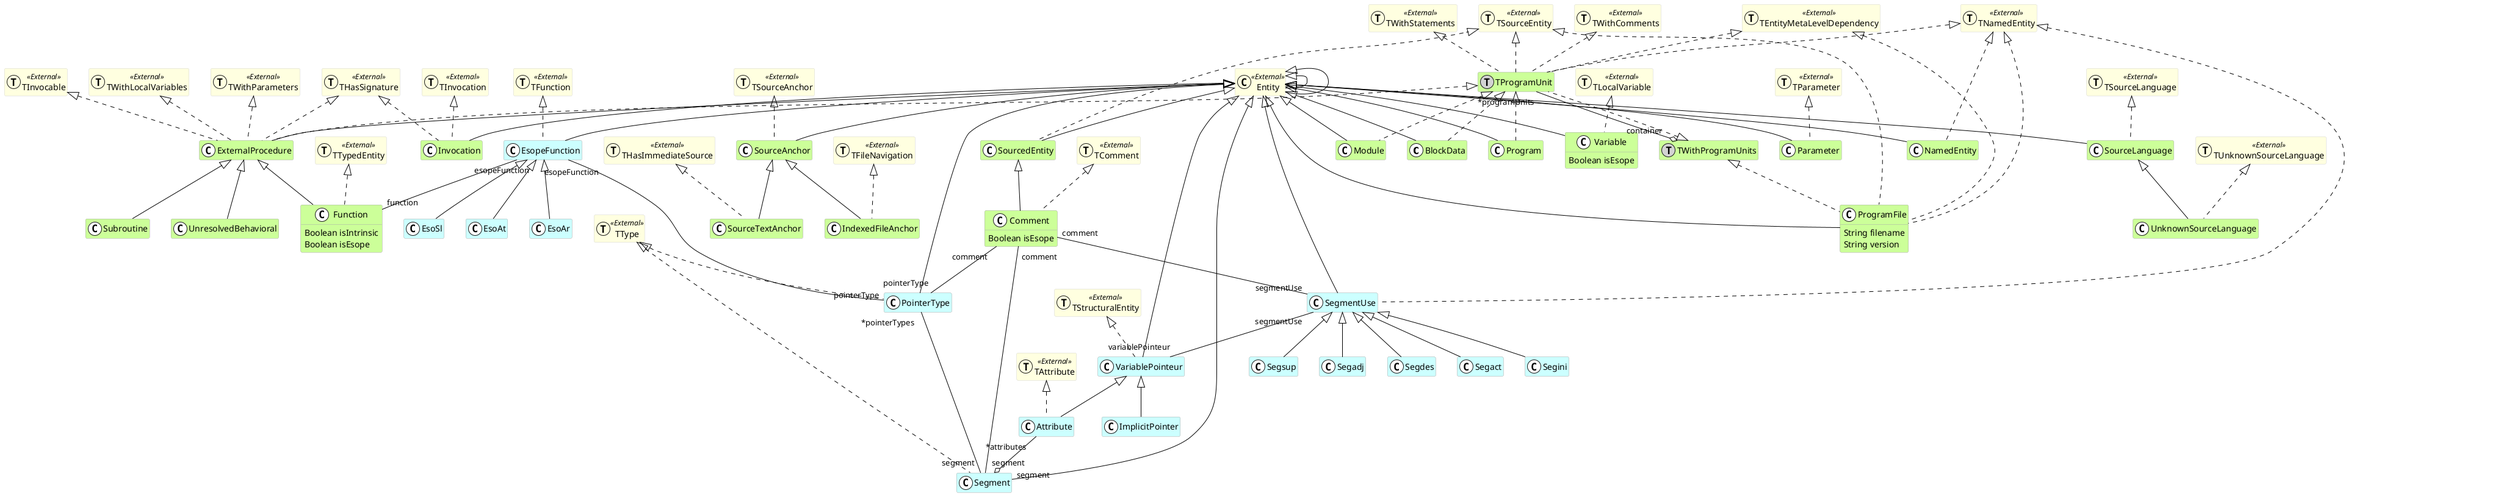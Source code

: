 @startuml
hide empty members
skinparam class {
BackgroundColor white
ArrowColor black
BorderColor darkGray
BackgroundColor<<External>> LightYellow
BorderColor<<External>> LightGray
}

class BlockData << (C,white) >> #CCFF99 {
}
class TProgramUnit << (T,lightGrey) >> #CCFF99 {
}
class ExternalProcedure << (C,white) >> #CCFF99 {
}
class FamixEsopeModel << (C,white) >> #CCFFFF {
}
class Module << (C,white) >> #CCFF99 {
}
class VariablePointeur << (C,white) >> #CCFFFF {
}
class Segsup << (C,white) >> #CCFFFF {
}
class SourceTextAnchor << (C,white) >> #CCFF99 {
}
class SourceAnchor << (C,white) >> #CCFF99 {
}
class Invocation << (C,white) >> #CCFF99 {
}
class EsoSl << (C,white) >> #CCFFFF {
}
class Subroutine << (C,white) >> #CCFF99 {
}
class Variable << (C,white) >> #CCFF99 {
Boolean isEsope
}
class Segment << (C,white) >> #CCFFFF {
}
class Comment << (C,white) >> #CCFF99 {
Boolean isEsope
}
class Segadj << (C,white) >> #CCFFFF {
}
class PointerType << (C,white) >> #CCFFFF {
}
class Segdes << (C,white) >> #CCFFFF {
}
class Parameter << (C,white) >> #CCFF99 {
}
class UnresolvedBehavioral << (C,white) >> #CCFF99 {
}
class EsopeFunction << (C,white) >> #CCFFFF {
}
class ProgramFile << (C,white) >> #CCFF99 {
String filename
String version
}
class Segact << (C,white) >> #CCFFFF {
}
class Attribute << (C,white) >> #CCFFFF {
}
class Program << (C,white) >> #CCFF99 {
}
class TWithProgramUnits << (T,lightGrey) >> #CCFF99 {
}
class ImplicitPointer << (C,white) >> #CCFFFF {
}
class SegmentUse << (C,white) >> #CCFFFF {
}
class Entity << (C,white) >> #CCFFFF {
}
class NamedEntity << (C,white) >> #CCFF99 {
}
class EsoAt << (C,white) >> #CCFFFF {
}
class Function << (C,white) >> #CCFF99 {
Boolean isIntrinsic
Boolean isEsope
}
class IndexedFileAnchor << (C,white) >> #CCFF99 {
}
class EsoAr << (C,white) >> #CCFFFF {
}
class Entity << (C,white) >> #CCFF99 {
}
class SourcedEntity << (C,white) >> #CCFF99 {
}
class FamixFortranModel << (C,white) >> #CCFF99 {
}
class UnknownSourceLanguage << (C,white) >> #CCFF99 {
}
class SourceLanguage << (C,white) >> #CCFF99 {
}
class Segini << (C,white) >> #CCFFFF {
}

Entity <|-- BlockData
TProgramUnit <|.. BlockData
TWithProgramUnits <|.. TProgramUnit
TNamedEntity <|.. TProgramUnit
TSourceEntity <|.. TProgramUnit
TWithComments <|.. TProgramUnit
TWithStatements <|.. TProgramUnit
TEntityMetaLevelDependency <|.. TProgramUnit
Entity <|-- ExternalProcedure
TProgramUnit <|.. ExternalProcedure
THasSignature <|.. ExternalProcedure
TInvocable <|.. ExternalProcedure
TWithLocalVariables <|.. ExternalProcedure
TWithParameters <|.. ExternalProcedure
Model <|-- FamixEsopeModel
Entity <|-- Module
TProgramUnit <|.. Module
Entity <|-- VariablePointeur
TStructuralEntity <|.. VariablePointeur
SegmentUse <|-- Segsup
SourceAnchor <|-- SourceTextAnchor
THasImmediateSource <|.. SourceTextAnchor
Entity <|-- SourceAnchor
TSourceAnchor <|.. SourceAnchor
Entity <|-- Invocation
THasSignature <|.. Invocation
TInvocation <|.. Invocation
EsopeFunction <|-- EsoSl
ExternalProcedure <|-- Subroutine
Entity <|-- Variable
TLocalVariable <|.. Variable
Entity <|-- Segment
TType <|.. Segment
SourcedEntity <|-- Comment
TComment <|.. Comment
SegmentUse <|-- Segadj
Entity <|-- PointerType
TType <|.. PointerType
SegmentUse <|-- Segdes
Entity <|-- Parameter
TParameter <|.. Parameter
ExternalProcedure <|-- UnresolvedBehavioral
Entity <|-- EsopeFunction
TFunction <|.. EsopeFunction
Entity <|-- ProgramFile
TWithProgramUnits <|.. ProgramFile
TNamedEntity <|.. ProgramFile
TSourceEntity <|.. ProgramFile
TEntityMetaLevelDependency <|.. ProgramFile
SegmentUse <|-- Segact
VariablePointeur <|-- Attribute
TAttribute <|.. Attribute
Entity <|-- Program
TProgramUnit <|.. Program
VariablePointeur <|-- ImplicitPointer
Entity <|-- SegmentUse
TNamedEntity <|.. SegmentUse
Entity <|-- Entity
Entity <|-- NamedEntity
TNamedEntity <|.. NamedEntity
EsopeFunction <|-- EsoAt
ExternalProcedure <|-- Function
TTypedEntity <|.. Function
SourceAnchor <|-- IndexedFileAnchor
TFileNavigation <|.. IndexedFileAnchor
EsopeFunction <|-- EsoAr
Entity <|-- Entity
Entity <|-- SourcedEntity
TSourceEntity <|.. SourcedEntity
Model <|-- FamixFortranModel
SourceLanguage <|-- UnknownSourceLanguage
TUnknownSourceLanguage <|.. UnknownSourceLanguage
Entity <|-- SourceLanguage
TSourceLanguage <|.. SourceLanguage
SegmentUse <|-- Segini

TProgramUnit " *programUnits" --o "container" TWithProgramUnits
Comment "comment" -- "pointerType" PointerType
Comment "comment" -- "segmentUse" SegmentUse
Comment "comment" -- "segment" Segment
PointerType " *pointerTypes" -- "segment" Segment
EsopeFunction "esopeFunction" -- "pointerType" PointerType
EsopeFunction "esopeFunction" -- "function" Function
Attribute " *attributes" --o "segment" Segment
SegmentUse "segmentUse" -- "variablePointeur" VariablePointeur

class TSourceAnchor <<(T,LightYellow)External>>
class TWithParameters <<(T,LightYellow)External>>
class TWithComments <<(T,LightYellow)External>>
class TType <<(T,LightYellow)External>>
class Entity <<(C,LightYellow)External>>
class TSourceLanguage <<(T,LightYellow)External>>
class TTypedEntity <<(T,LightYellow)External>>
class Model <<(C,LightYellow)External>>
class TParameter <<(T,LightYellow)External>>
class TFileNavigation <<(T,LightYellow)External>>
class TWithStatements <<(T,LightYellow)External>>
class TInvocable <<(T,LightYellow)External>>
class TWithLocalVariables <<(T,LightYellow)External>>
class TNamedEntity <<(T,LightYellow)External>>
class TFunction <<(T,LightYellow)External>>
class TInvocation <<(T,LightYellow)External>>
class THasSignature <<(T,LightYellow)External>>
class TComment <<(T,LightYellow)External>>
class THasImmediateSource <<(T,LightYellow)External>>
class TLocalVariable <<(T,LightYellow)External>>
class TEntityMetaLevelDependency <<(T,LightYellow)External>>
class TStructuralEntity <<(T,LightYellow)External>>
class TUnknownSourceLanguage <<(T,LightYellow)External>>
class TSourceEntity <<(T,LightYellow)External>>
class TAttribute <<(T,LightYellow)External>>

hide FamixFortranModel
hide FamixEsopeModel
hide Model

@enduml
